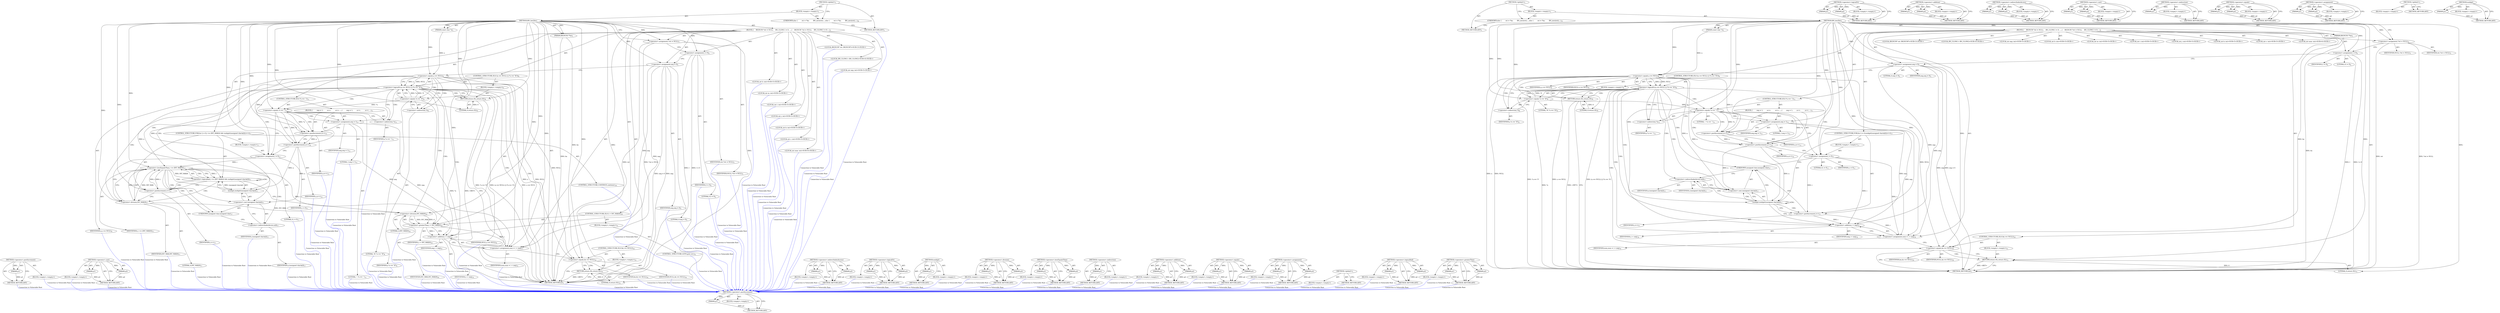 digraph "&lt;operator&gt;.greaterThan" {
vulnerable_128 [label=<(METHOD,&lt;operator&gt;.postIncrement)>];
vulnerable_129 [label=<(PARAM,p1)>];
vulnerable_130 [label=<(BLOCK,&lt;empty&gt;,&lt;empty&gt;)>];
vulnerable_131 [label=<(METHOD_RETURN,ANY)>];
vulnerable_6 [label=<(METHOD,&lt;global&gt;)<SUB>1</SUB>>];
vulnerable_7 [label=<(BLOCK,&lt;empty&gt;,&lt;empty&gt;)<SUB>1</SUB>>];
vulnerable_8 [label=<(METHOD,BN_hex2bn)<SUB>1</SUB>>];
vulnerable_9 [label=<(PARAM,BIGNUM **bn)<SUB>1</SUB>>];
vulnerable_10 [label=<(PARAM,const char *a)<SUB>1</SUB>>];
vulnerable_11 [label=<(BLOCK,{
    BIGNUM *ret = NULL;
    BN_ULONG l = 0;
 ...,{
    BIGNUM *ret = NULL;
    BN_ULONG l = 0;
 ...)<SUB>2</SUB>>];
vulnerable_12 [label="<(LOCAL,BIGNUM* ret: BIGNUM*)<SUB>3</SUB>>"];
vulnerable_13 [label=<(&lt;operator&gt;.assignment,*ret = NULL)<SUB>3</SUB>>];
vulnerable_14 [label=<(IDENTIFIER,ret,*ret = NULL)<SUB>3</SUB>>];
vulnerable_15 [label=<(IDENTIFIER,NULL,*ret = NULL)<SUB>3</SUB>>];
vulnerable_16 [label="<(LOCAL,BN_ULONG l: BN_ULONG)<SUB>4</SUB>>"];
vulnerable_17 [label=<(&lt;operator&gt;.assignment,l = 0)<SUB>4</SUB>>];
vulnerable_18 [label=<(IDENTIFIER,l,l = 0)<SUB>4</SUB>>];
vulnerable_19 [label=<(LITERAL,0,l = 0)<SUB>4</SUB>>];
vulnerable_20 [label="<(LOCAL,int neg: int)<SUB>5</SUB>>"];
vulnerable_21 [label="<(LOCAL,int h: int)<SUB>5</SUB>>"];
vulnerable_22 [label="<(LOCAL,int m: int)<SUB>5</SUB>>"];
vulnerable_23 [label="<(LOCAL,int i: int)<SUB>5</SUB>>"];
vulnerable_24 [label="<(LOCAL,int j: int)<SUB>5</SUB>>"];
vulnerable_25 [label="<(LOCAL,int k: int)<SUB>5</SUB>>"];
vulnerable_26 [label="<(LOCAL,int c: int)<SUB>5</SUB>>"];
vulnerable_27 [label=<(&lt;operator&gt;.assignment,neg = 0)<SUB>5</SUB>>];
vulnerable_28 [label=<(IDENTIFIER,neg,neg = 0)<SUB>5</SUB>>];
vulnerable_29 [label=<(LITERAL,0,neg = 0)<SUB>5</SUB>>];
vulnerable_30 [label="<(LOCAL,int num: int)<SUB>6</SUB>>"];
vulnerable_31 [label=<(CONTROL_STRUCTURE,IF,if ((a == NULL) || (*a == '\0')))<SUB>8</SUB>>];
vulnerable_32 [label=<(&lt;operator&gt;.logicalOr,(a == NULL) || (*a == '\0'))<SUB>8</SUB>>];
vulnerable_33 [label=<(&lt;operator&gt;.equals,a == NULL)<SUB>8</SUB>>];
vulnerable_34 [label=<(IDENTIFIER,a,a == NULL)<SUB>8</SUB>>];
vulnerable_35 [label=<(IDENTIFIER,NULL,a == NULL)<SUB>8</SUB>>];
vulnerable_36 [label=<(&lt;operator&gt;.equals,*a == '\0')<SUB>8</SUB>>];
vulnerable_37 [label=<(&lt;operator&gt;.indirection,*a)<SUB>8</SUB>>];
vulnerable_38 [label=<(IDENTIFIER,a,*a == '\0')<SUB>8</SUB>>];
vulnerable_39 [label=<(LITERAL,'\0',*a == '\0')<SUB>8</SUB>>];
vulnerable_40 [label=<(BLOCK,&lt;empty&gt;,&lt;empty&gt;)<SUB>9</SUB>>];
vulnerable_41 [label=<(RETURN,return (0);,return (0);)<SUB>9</SUB>>];
vulnerable_42 [label=<(LITERAL,0,return (0);)<SUB>9</SUB>>];
vulnerable_43 [label=<(CONTROL_STRUCTURE,IF,if (*a == '-'))<SUB>11</SUB>>];
vulnerable_44 [label=<(&lt;operator&gt;.equals,*a == '-')<SUB>11</SUB>>];
vulnerable_45 [label=<(&lt;operator&gt;.indirection,*a)<SUB>11</SUB>>];
vulnerable_46 [label=<(IDENTIFIER,a,*a == '-')<SUB>11</SUB>>];
vulnerable_47 [label=<(LITERAL,'-',*a == '-')<SUB>11</SUB>>];
vulnerable_48 [label=<(BLOCK,{
        neg = 1;
        a++;
         a++;
 ...,{
        neg = 1;
        a++;
         a++;
 ...)<SUB>11</SUB>>];
vulnerable_49 [label=<(&lt;operator&gt;.assignment,neg = 1)<SUB>12</SUB>>];
vulnerable_50 [label=<(IDENTIFIER,neg,neg = 1)<SUB>12</SUB>>];
vulnerable_51 [label=<(LITERAL,1,neg = 1)<SUB>12</SUB>>];
vulnerable_52 [label=<(&lt;operator&gt;.postIncrement,a++)<SUB>13</SUB>>];
vulnerable_53 [label=<(IDENTIFIER,a,a++)<SUB>13</SUB>>];
vulnerable_54 [label=<(&lt;operator&gt;.postIncrement,a++)<SUB>14</SUB>>];
vulnerable_55 [label=<(IDENTIFIER,a,a++)<SUB>14</SUB>>];
vulnerable_56 [label=<(CONTROL_STRUCTURE,FOR,for (i = 0;isxdigit((unsigned char)a[i]);i++))<SUB>17</SUB>>];
vulnerable_57 [label=<(BLOCK,&lt;empty&gt;,&lt;empty&gt;)<SUB>17</SUB>>];
vulnerable_58 [label=<(&lt;operator&gt;.assignment,i = 0)<SUB>17</SUB>>];
vulnerable_59 [label=<(IDENTIFIER,i,i = 0)<SUB>17</SUB>>];
vulnerable_60 [label=<(LITERAL,0,i = 0)<SUB>17</SUB>>];
vulnerable_61 [label=<(isxdigit,isxdigit((unsigned char)a[i]))<SUB>17</SUB>>];
vulnerable_62 [label=<(&lt;operator&gt;.cast,(unsigned char)a[i])<SUB>17</SUB>>];
vulnerable_63 [label=<(UNKNOWN,unsigned char,unsigned char)<SUB>17</SUB>>];
vulnerable_64 [label=<(&lt;operator&gt;.indirectIndexAccess,a[i])<SUB>17</SUB>>];
vulnerable_65 [label=<(IDENTIFIER,a,(unsigned char)a[i])<SUB>17</SUB>>];
vulnerable_66 [label=<(IDENTIFIER,i,(unsigned char)a[i])<SUB>17</SUB>>];
vulnerable_67 [label=<(&lt;operator&gt;.postIncrement,i++)<SUB>17</SUB>>];
vulnerable_68 [label=<(IDENTIFIER,i,i++)<SUB>17</SUB>>];
vulnerable_69 [label=<(&lt;operator&gt;.assignment,num = i + neg)<SUB>19</SUB>>];
vulnerable_70 [label=<(IDENTIFIER,num,num = i + neg)<SUB>19</SUB>>];
vulnerable_71 [label=<(&lt;operator&gt;.addition,i + neg)<SUB>19</SUB>>];
vulnerable_72 [label=<(IDENTIFIER,i,i + neg)<SUB>19</SUB>>];
vulnerable_73 [label=<(IDENTIFIER,neg,i + neg)<SUB>19</SUB>>];
vulnerable_74 [label=<(CONTROL_STRUCTURE,IF,if (bn == NULL))<SUB>20</SUB>>];
vulnerable_75 [label=<(&lt;operator&gt;.equals,bn == NULL)<SUB>20</SUB>>];
vulnerable_76 [label=<(IDENTIFIER,bn,bn == NULL)<SUB>20</SUB>>];
vulnerable_77 [label=<(IDENTIFIER,NULL,bn == NULL)<SUB>20</SUB>>];
vulnerable_78 [label=<(BLOCK,&lt;empty&gt;,&lt;empty&gt;)<SUB>21</SUB>>];
vulnerable_79 [label=<(RETURN,return (0);,return (0);)<SUB>21</SUB>>];
vulnerable_80 [label=<(LITERAL,0,return (0);)<SUB>21</SUB>>];
vulnerable_81 [label=<(METHOD_RETURN,int)<SUB>1</SUB>>];
vulnerable_83 [label=<(UNKNOWN,else {
        ret = *bn;
        BN_zero(ret);...,else {
        ret = *bn;
        BN_zero(ret);...)<SUB>22</SUB>>];
vulnerable_84 [label=<(METHOD_RETURN,ANY)<SUB>1</SUB>>];
vulnerable_114 [label=<(METHOD,&lt;operator&gt;.logicalOr)>];
vulnerable_115 [label=<(PARAM,p1)>];
vulnerable_116 [label=<(PARAM,p2)>];
vulnerable_117 [label=<(BLOCK,&lt;empty&gt;,&lt;empty&gt;)>];
vulnerable_118 [label=<(METHOD_RETURN,ANY)>];
vulnerable_146 [label=<(METHOD,&lt;operator&gt;.addition)>];
vulnerable_147 [label=<(PARAM,p1)>];
vulnerable_148 [label=<(PARAM,p2)>];
vulnerable_149 [label=<(BLOCK,&lt;empty&gt;,&lt;empty&gt;)>];
vulnerable_150 [label=<(METHOD_RETURN,ANY)>];
vulnerable_141 [label=<(METHOD,&lt;operator&gt;.indirectIndexAccess)>];
vulnerable_142 [label=<(PARAM,p1)>];
vulnerable_143 [label=<(PARAM,p2)>];
vulnerable_144 [label=<(BLOCK,&lt;empty&gt;,&lt;empty&gt;)>];
vulnerable_145 [label=<(METHOD_RETURN,ANY)>];
vulnerable_136 [label=<(METHOD,&lt;operator&gt;.cast)>];
vulnerable_137 [label=<(PARAM,p1)>];
vulnerable_138 [label=<(PARAM,p2)>];
vulnerable_139 [label=<(BLOCK,&lt;empty&gt;,&lt;empty&gt;)>];
vulnerable_140 [label=<(METHOD_RETURN,ANY)>];
vulnerable_124 [label=<(METHOD,&lt;operator&gt;.indirection)>];
vulnerable_125 [label=<(PARAM,p1)>];
vulnerable_126 [label=<(BLOCK,&lt;empty&gt;,&lt;empty&gt;)>];
vulnerable_127 [label=<(METHOD_RETURN,ANY)>];
vulnerable_119 [label=<(METHOD,&lt;operator&gt;.equals)>];
vulnerable_120 [label=<(PARAM,p1)>];
vulnerable_121 [label=<(PARAM,p2)>];
vulnerable_122 [label=<(BLOCK,&lt;empty&gt;,&lt;empty&gt;)>];
vulnerable_123 [label=<(METHOD_RETURN,ANY)>];
vulnerable_109 [label=<(METHOD,&lt;operator&gt;.assignment)>];
vulnerable_110 [label=<(PARAM,p1)>];
vulnerable_111 [label=<(PARAM,p2)>];
vulnerable_112 [label=<(BLOCK,&lt;empty&gt;,&lt;empty&gt;)>];
vulnerable_113 [label=<(METHOD_RETURN,ANY)>];
vulnerable_103 [label=<(METHOD,&lt;global&gt;)<SUB>1</SUB>>];
vulnerable_104 [label=<(BLOCK,&lt;empty&gt;,&lt;empty&gt;)>];
vulnerable_105 [label=<(METHOD_RETURN,ANY)>];
vulnerable_132 [label=<(METHOD,isxdigit)>];
vulnerable_133 [label=<(PARAM,p1)>];
vulnerable_134 [label=<(BLOCK,&lt;empty&gt;,&lt;empty&gt;)>];
vulnerable_135 [label=<(METHOD_RETURN,ANY)>];
fixed_143 [label=<(METHOD,&lt;operator&gt;.postIncrement)>];
fixed_144 [label=<(PARAM,p1)>];
fixed_145 [label=<(BLOCK,&lt;empty&gt;,&lt;empty&gt;)>];
fixed_146 [label=<(METHOD_RETURN,ANY)>];
fixed_166 [label=<(METHOD,&lt;operator&gt;.cast)>];
fixed_167 [label=<(PARAM,p1)>];
fixed_168 [label=<(PARAM,p2)>];
fixed_169 [label=<(BLOCK,&lt;empty&gt;,&lt;empty&gt;)>];
fixed_170 [label=<(METHOD_RETURN,ANY)>];
fixed_6 [label=<(METHOD,&lt;global&gt;)<SUB>1</SUB>>];
fixed_7 [label=<(BLOCK,&lt;empty&gt;,&lt;empty&gt;)<SUB>1</SUB>>];
fixed_8 [label=<(METHOD,BN_hex2bn)<SUB>1</SUB>>];
fixed_9 [label=<(PARAM,BIGNUM **bn)<SUB>1</SUB>>];
fixed_10 [label=<(PARAM,const char *a)<SUB>1</SUB>>];
fixed_11 [label=<(BLOCK,{
    BIGNUM *ret = NULL;
    BN_ULONG l = 0;
 ...,{
    BIGNUM *ret = NULL;
    BN_ULONG l = 0;
 ...)<SUB>2</SUB>>];
fixed_12 [label="<(LOCAL,BIGNUM* ret: BIGNUM*)<SUB>3</SUB>>"];
fixed_13 [label=<(&lt;operator&gt;.assignment,*ret = NULL)<SUB>3</SUB>>];
fixed_14 [label=<(IDENTIFIER,ret,*ret = NULL)<SUB>3</SUB>>];
fixed_15 [label=<(IDENTIFIER,NULL,*ret = NULL)<SUB>3</SUB>>];
fixed_16 [label="<(LOCAL,BN_ULONG l: BN_ULONG)<SUB>4</SUB>>"];
fixed_17 [label=<(&lt;operator&gt;.assignment,l = 0)<SUB>4</SUB>>];
fixed_18 [label=<(IDENTIFIER,l,l = 0)<SUB>4</SUB>>];
fixed_19 [label=<(LITERAL,0,l = 0)<SUB>4</SUB>>];
fixed_20 [label="<(LOCAL,int neg: int)<SUB>5</SUB>>"];
fixed_21 [label="<(LOCAL,int h: int)<SUB>5</SUB>>"];
fixed_22 [label="<(LOCAL,int m: int)<SUB>5</SUB>>"];
fixed_23 [label="<(LOCAL,int i: int)<SUB>5</SUB>>"];
fixed_24 [label="<(LOCAL,int j: int)<SUB>5</SUB>>"];
fixed_25 [label="<(LOCAL,int k: int)<SUB>5</SUB>>"];
fixed_26 [label="<(LOCAL,int c: int)<SUB>5</SUB>>"];
fixed_27 [label=<(&lt;operator&gt;.assignment,neg = 0)<SUB>5</SUB>>];
fixed_28 [label=<(IDENTIFIER,neg,neg = 0)<SUB>5</SUB>>];
fixed_29 [label=<(LITERAL,0,neg = 0)<SUB>5</SUB>>];
fixed_30 [label="<(LOCAL,int num: int)<SUB>6</SUB>>"];
fixed_31 [label=<(CONTROL_STRUCTURE,IF,if ((a == NULL) || (*a == '\0')))<SUB>8</SUB>>];
fixed_32 [label=<(&lt;operator&gt;.logicalOr,(a == NULL) || (*a == '\0'))<SUB>8</SUB>>];
fixed_33 [label=<(&lt;operator&gt;.equals,a == NULL)<SUB>8</SUB>>];
fixed_34 [label=<(IDENTIFIER,a,a == NULL)<SUB>8</SUB>>];
fixed_35 [label=<(IDENTIFIER,NULL,a == NULL)<SUB>8</SUB>>];
fixed_36 [label=<(&lt;operator&gt;.equals,*a == '\0')<SUB>8</SUB>>];
fixed_37 [label=<(&lt;operator&gt;.indirection,*a)<SUB>8</SUB>>];
fixed_38 [label=<(IDENTIFIER,a,*a == '\0')<SUB>8</SUB>>];
fixed_39 [label=<(LITERAL,'\0',*a == '\0')<SUB>8</SUB>>];
fixed_40 [label=<(BLOCK,&lt;empty&gt;,&lt;empty&gt;)<SUB>9</SUB>>];
fixed_41 [label=<(RETURN,return (0);,return (0);)<SUB>9</SUB>>];
fixed_42 [label=<(LITERAL,0,return (0);)<SUB>9</SUB>>];
fixed_43 [label=<(CONTROL_STRUCTURE,IF,if (*a == '-'))<SUB>11</SUB>>];
fixed_44 [label=<(&lt;operator&gt;.equals,*a == '-')<SUB>11</SUB>>];
fixed_45 [label=<(&lt;operator&gt;.indirection,*a)<SUB>11</SUB>>];
fixed_46 [label=<(IDENTIFIER,a,*a == '-')<SUB>11</SUB>>];
fixed_47 [label=<(LITERAL,'-',*a == '-')<SUB>11</SUB>>];
fixed_48 [label=<(BLOCK,{
        neg = 1;
        a++;
         a++;
 ...,{
        neg = 1;
        a++;
         a++;
 ...)<SUB>11</SUB>>];
fixed_49 [label=<(&lt;operator&gt;.assignment,neg = 1)<SUB>12</SUB>>];
fixed_50 [label=<(IDENTIFIER,neg,neg = 1)<SUB>12</SUB>>];
fixed_51 [label=<(LITERAL,1,neg = 1)<SUB>12</SUB>>];
fixed_52 [label=<(&lt;operator&gt;.postIncrement,a++)<SUB>13</SUB>>];
fixed_53 [label=<(IDENTIFIER,a,a++)<SUB>13</SUB>>];
fixed_54 [label=<(&lt;operator&gt;.postIncrement,a++)<SUB>14</SUB>>];
fixed_55 [label=<(IDENTIFIER,a,a++)<SUB>14</SUB>>];
fixed_56 [label=<(CONTROL_STRUCTURE,FOR,for (i = 0;i &lt;= (INT_MAX/4) &amp;&amp; isxdigit((unsigned char)a[i]);i++))<SUB>17</SUB>>];
fixed_57 [label=<(BLOCK,&lt;empty&gt;,&lt;empty&gt;)<SUB>17</SUB>>];
fixed_58 [label=<(&lt;operator&gt;.assignment,i = 0)<SUB>17</SUB>>];
fixed_59 [label=<(IDENTIFIER,i,i = 0)<SUB>17</SUB>>];
fixed_60 [label=<(LITERAL,0,i = 0)<SUB>17</SUB>>];
fixed_61 [label=<(&lt;operator&gt;.logicalAnd,i &lt;= (INT_MAX/4) &amp;&amp; isxdigit((unsigned char)a[i]))<SUB>17</SUB>>];
fixed_62 [label=<(&lt;operator&gt;.lessEqualsThan,i &lt;= (INT_MAX/4))<SUB>17</SUB>>];
fixed_63 [label=<(IDENTIFIER,i,i &lt;= (INT_MAX/4))<SUB>17</SUB>>];
fixed_64 [label=<(&lt;operator&gt;.division,INT_MAX/4)<SUB>17</SUB>>];
fixed_65 [label=<(IDENTIFIER,INT_MAX,INT_MAX/4)<SUB>17</SUB>>];
fixed_66 [label=<(LITERAL,4,INT_MAX/4)<SUB>17</SUB>>];
fixed_67 [label=<(isxdigit,isxdigit((unsigned char)a[i]))<SUB>17</SUB>>];
fixed_68 [label=<(&lt;operator&gt;.cast,(unsigned char)a[i])<SUB>17</SUB>>];
fixed_69 [label=<(UNKNOWN,unsigned char,unsigned char)<SUB>17</SUB>>];
fixed_70 [label=<(&lt;operator&gt;.indirectIndexAccess,a[i])<SUB>17</SUB>>];
fixed_71 [label=<(IDENTIFIER,a,(unsigned char)a[i])<SUB>17</SUB>>];
fixed_72 [label=<(IDENTIFIER,i,(unsigned char)a[i])<SUB>17</SUB>>];
fixed_73 [label=<(&lt;operator&gt;.postIncrement,i++)<SUB>17</SUB>>];
fixed_74 [label=<(IDENTIFIER,i,i++)<SUB>17</SUB>>];
fixed_75 [label=<(CONTROL_STRUCTURE,CONTINUE,continue;)<SUB>18</SUB>>];
fixed_76 [label=<(CONTROL_STRUCTURE,IF,if (i &gt; INT_MAX/4))<SUB>20</SUB>>];
fixed_77 [label=<(&lt;operator&gt;.greaterThan,i &gt; INT_MAX/4)<SUB>20</SUB>>];
fixed_78 [label=<(IDENTIFIER,i,i &gt; INT_MAX/4)<SUB>20</SUB>>];
fixed_79 [label=<(&lt;operator&gt;.division,INT_MAX/4)<SUB>20</SUB>>];
fixed_80 [label=<(IDENTIFIER,INT_MAX,INT_MAX/4)<SUB>20</SUB>>];
fixed_81 [label=<(LITERAL,4,INT_MAX/4)<SUB>20</SUB>>];
fixed_82 [label=<(BLOCK,&lt;empty&gt;,&lt;empty&gt;)<SUB>21</SUB>>];
fixed_83 [label=<(CONTROL_STRUCTURE,GOTO,goto err;)<SUB>21</SUB>>];
fixed_84 [label=<(&lt;operator&gt;.assignment,num = i + neg)<SUB>23</SUB>>];
fixed_85 [label=<(IDENTIFIER,num,num = i + neg)<SUB>23</SUB>>];
fixed_86 [label=<(&lt;operator&gt;.addition,i + neg)<SUB>23</SUB>>];
fixed_87 [label=<(IDENTIFIER,i,i + neg)<SUB>23</SUB>>];
fixed_88 [label=<(IDENTIFIER,neg,i + neg)<SUB>23</SUB>>];
fixed_89 [label=<(CONTROL_STRUCTURE,IF,if (bn == NULL))<SUB>24</SUB>>];
fixed_90 [label=<(&lt;operator&gt;.equals,bn == NULL)<SUB>24</SUB>>];
fixed_91 [label=<(IDENTIFIER,bn,bn == NULL)<SUB>24</SUB>>];
fixed_92 [label=<(IDENTIFIER,NULL,bn == NULL)<SUB>24</SUB>>];
fixed_93 [label=<(BLOCK,&lt;empty&gt;,&lt;empty&gt;)<SUB>25</SUB>>];
fixed_94 [label=<(RETURN,return (0);,return (0);)<SUB>25</SUB>>];
fixed_95 [label=<(LITERAL,0,return (0);)<SUB>25</SUB>>];
fixed_96 [label=<(METHOD_RETURN,int)<SUB>1</SUB>>];
fixed_98 [label=<(UNKNOWN,else {
        ret = *bn;
        BN_zero(ret);...,else {
        ret = *bn;
        BN_zero(ret);...)<SUB>26</SUB>>];
fixed_99 [label=<(METHOD_RETURN,ANY)<SUB>1</SUB>>];
fixed_171 [label=<(METHOD,&lt;operator&gt;.indirectIndexAccess)>];
fixed_172 [label=<(PARAM,p1)>];
fixed_173 [label=<(PARAM,p2)>];
fixed_174 [label=<(BLOCK,&lt;empty&gt;,&lt;empty&gt;)>];
fixed_175 [label=<(METHOD_RETURN,ANY)>];
fixed_129 [label=<(METHOD,&lt;operator&gt;.logicalOr)>];
fixed_130 [label=<(PARAM,p1)>];
fixed_131 [label=<(PARAM,p2)>];
fixed_132 [label=<(BLOCK,&lt;empty&gt;,&lt;empty&gt;)>];
fixed_133 [label=<(METHOD_RETURN,ANY)>];
fixed_162 [label=<(METHOD,isxdigit)>];
fixed_163 [label=<(PARAM,p1)>];
fixed_164 [label=<(BLOCK,&lt;empty&gt;,&lt;empty&gt;)>];
fixed_165 [label=<(METHOD_RETURN,ANY)>];
fixed_157 [label=<(METHOD,&lt;operator&gt;.division)>];
fixed_158 [label=<(PARAM,p1)>];
fixed_159 [label=<(PARAM,p2)>];
fixed_160 [label=<(BLOCK,&lt;empty&gt;,&lt;empty&gt;)>];
fixed_161 [label=<(METHOD_RETURN,ANY)>];
fixed_152 [label=<(METHOD,&lt;operator&gt;.lessEqualsThan)>];
fixed_153 [label=<(PARAM,p1)>];
fixed_154 [label=<(PARAM,p2)>];
fixed_155 [label=<(BLOCK,&lt;empty&gt;,&lt;empty&gt;)>];
fixed_156 [label=<(METHOD_RETURN,ANY)>];
fixed_139 [label=<(METHOD,&lt;operator&gt;.indirection)>];
fixed_140 [label=<(PARAM,p1)>];
fixed_141 [label=<(BLOCK,&lt;empty&gt;,&lt;empty&gt;)>];
fixed_142 [label=<(METHOD_RETURN,ANY)>];
fixed_181 [label=<(METHOD,&lt;operator&gt;.addition)>];
fixed_182 [label=<(PARAM,p1)>];
fixed_183 [label=<(PARAM,p2)>];
fixed_184 [label=<(BLOCK,&lt;empty&gt;,&lt;empty&gt;)>];
fixed_185 [label=<(METHOD_RETURN,ANY)>];
fixed_134 [label=<(METHOD,&lt;operator&gt;.equals)>];
fixed_135 [label=<(PARAM,p1)>];
fixed_136 [label=<(PARAM,p2)>];
fixed_137 [label=<(BLOCK,&lt;empty&gt;,&lt;empty&gt;)>];
fixed_138 [label=<(METHOD_RETURN,ANY)>];
fixed_124 [label=<(METHOD,&lt;operator&gt;.assignment)>];
fixed_125 [label=<(PARAM,p1)>];
fixed_126 [label=<(PARAM,p2)>];
fixed_127 [label=<(BLOCK,&lt;empty&gt;,&lt;empty&gt;)>];
fixed_128 [label=<(METHOD_RETURN,ANY)>];
fixed_118 [label=<(METHOD,&lt;global&gt;)<SUB>1</SUB>>];
fixed_119 [label=<(BLOCK,&lt;empty&gt;,&lt;empty&gt;)>];
fixed_120 [label=<(METHOD_RETURN,ANY)>];
fixed_147 [label=<(METHOD,&lt;operator&gt;.logicalAnd)>];
fixed_148 [label=<(PARAM,p1)>];
fixed_149 [label=<(PARAM,p2)>];
fixed_150 [label=<(BLOCK,&lt;empty&gt;,&lt;empty&gt;)>];
fixed_151 [label=<(METHOD_RETURN,ANY)>];
fixed_176 [label=<(METHOD,&lt;operator&gt;.greaterThan)>];
fixed_177 [label=<(PARAM,p1)>];
fixed_178 [label=<(PARAM,p2)>];
fixed_179 [label=<(BLOCK,&lt;empty&gt;,&lt;empty&gt;)>];
fixed_180 [label=<(METHOD_RETURN,ANY)>];
vulnerable_128 -> vulnerable_129  [key=0, label="AST: "];
vulnerable_128 -> vulnerable_129  [key=1, label="DDG: "];
vulnerable_128 -> vulnerable_130  [key=0, label="AST: "];
vulnerable_128 -> vulnerable_131  [key=0, label="AST: "];
vulnerable_128 -> vulnerable_131  [key=1, label="CFG: "];
vulnerable_129 -> vulnerable_131  [key=0, label="DDG: p1"];
vulnerable_6 -> vulnerable_7  [key=0, label="AST: "];
vulnerable_6 -> vulnerable_84  [key=0, label="AST: "];
vulnerable_6 -> vulnerable_83  [key=0, label="CFG: "];
vulnerable_7 -> vulnerable_8  [key=0, label="AST: "];
vulnerable_7 -> vulnerable_83  [key=0, label="AST: "];
vulnerable_8 -> vulnerable_9  [key=0, label="AST: "];
vulnerable_8 -> vulnerable_9  [key=1, label="DDG: "];
vulnerable_8 -> vulnerable_10  [key=0, label="AST: "];
vulnerable_8 -> vulnerable_10  [key=1, label="DDG: "];
vulnerable_8 -> vulnerable_11  [key=0, label="AST: "];
vulnerable_8 -> vulnerable_81  [key=0, label="AST: "];
vulnerable_8 -> vulnerable_13  [key=0, label="CFG: "];
vulnerable_8 -> vulnerable_13  [key=1, label="DDG: "];
vulnerable_8 -> vulnerable_17  [key=0, label="DDG: "];
vulnerable_8 -> vulnerable_27  [key=0, label="DDG: "];
vulnerable_8 -> vulnerable_69  [key=0, label="DDG: "];
vulnerable_8 -> vulnerable_41  [key=0, label="DDG: "];
vulnerable_8 -> vulnerable_44  [key=0, label="DDG: "];
vulnerable_8 -> vulnerable_49  [key=0, label="DDG: "];
vulnerable_8 -> vulnerable_58  [key=0, label="DDG: "];
vulnerable_8 -> vulnerable_67  [key=0, label="DDG: "];
vulnerable_8 -> vulnerable_71  [key=0, label="DDG: "];
vulnerable_8 -> vulnerable_75  [key=0, label="DDG: "];
vulnerable_8 -> vulnerable_79  [key=0, label="DDG: "];
vulnerable_8 -> vulnerable_33  [key=0, label="DDG: "];
vulnerable_8 -> vulnerable_36  [key=0, label="DDG: "];
vulnerable_8 -> vulnerable_42  [key=0, label="DDG: "];
vulnerable_8 -> vulnerable_52  [key=0, label="DDG: "];
vulnerable_8 -> vulnerable_54  [key=0, label="DDG: "];
vulnerable_8 -> vulnerable_80  [key=0, label="DDG: "];
vulnerable_9 -> vulnerable_81  [key=0, label="DDG: bn"];
vulnerable_9 -> vulnerable_75  [key=0, label="DDG: bn"];
vulnerable_10 -> vulnerable_33  [key=0, label="DDG: a"];
vulnerable_11 -> vulnerable_12  [key=0, label="AST: "];
vulnerable_11 -> vulnerable_13  [key=0, label="AST: "];
vulnerable_11 -> vulnerable_16  [key=0, label="AST: "];
vulnerable_11 -> vulnerable_17  [key=0, label="AST: "];
vulnerable_11 -> vulnerable_20  [key=0, label="AST: "];
vulnerable_11 -> vulnerable_21  [key=0, label="AST: "];
vulnerable_11 -> vulnerable_22  [key=0, label="AST: "];
vulnerable_11 -> vulnerable_23  [key=0, label="AST: "];
vulnerable_11 -> vulnerable_24  [key=0, label="AST: "];
vulnerable_11 -> vulnerable_25  [key=0, label="AST: "];
vulnerable_11 -> vulnerable_26  [key=0, label="AST: "];
vulnerable_11 -> vulnerable_27  [key=0, label="AST: "];
vulnerable_11 -> vulnerable_30  [key=0, label="AST: "];
vulnerable_11 -> vulnerable_31  [key=0, label="AST: "];
vulnerable_11 -> vulnerable_43  [key=0, label="AST: "];
vulnerable_11 -> vulnerable_56  [key=0, label="AST: "];
vulnerable_11 -> vulnerable_69  [key=0, label="AST: "];
vulnerable_11 -> vulnerable_74  [key=0, label="AST: "];
vulnerable_13 -> vulnerable_14  [key=0, label="AST: "];
vulnerable_13 -> vulnerable_15  [key=0, label="AST: "];
vulnerable_13 -> vulnerable_17  [key=0, label="CFG: "];
vulnerable_13 -> vulnerable_81  [key=0, label="DDG: ret"];
vulnerable_13 -> vulnerable_81  [key=1, label="DDG: *ret = NULL"];
vulnerable_17 -> vulnerable_18  [key=0, label="AST: "];
vulnerable_17 -> vulnerable_19  [key=0, label="AST: "];
vulnerable_17 -> vulnerable_27  [key=0, label="CFG: "];
vulnerable_17 -> vulnerable_81  [key=0, label="DDG: l"];
vulnerable_17 -> vulnerable_81  [key=1, label="DDG: l = 0"];
vulnerable_27 -> vulnerable_28  [key=0, label="AST: "];
vulnerable_27 -> vulnerable_29  [key=0, label="AST: "];
vulnerable_27 -> vulnerable_33  [key=0, label="CFG: "];
vulnerable_27 -> vulnerable_81  [key=0, label="DDG: neg"];
vulnerable_27 -> vulnerable_81  [key=1, label="DDG: neg = 0"];
vulnerable_27 -> vulnerable_69  [key=0, label="DDG: neg"];
vulnerable_27 -> vulnerable_71  [key=0, label="DDG: neg"];
vulnerable_31 -> vulnerable_32  [key=0, label="AST: "];
vulnerable_31 -> vulnerable_40  [key=0, label="AST: "];
vulnerable_32 -> vulnerable_33  [key=0, label="AST: "];
vulnerable_32 -> vulnerable_36  [key=0, label="AST: "];
vulnerable_32 -> vulnerable_41  [key=0, label="CFG: "];
vulnerable_32 -> vulnerable_41  [key=1, label="CDG: "];
vulnerable_32 -> vulnerable_45  [key=0, label="CFG: "];
vulnerable_32 -> vulnerable_45  [key=1, label="CDG: "];
vulnerable_32 -> vulnerable_81  [key=0, label="DDG: a == NULL"];
vulnerable_32 -> vulnerable_81  [key=1, label="DDG: *a == '\0'"];
vulnerable_32 -> vulnerable_81  [key=2, label="DDG: (a == NULL) || (*a == '\0')"];
vulnerable_32 -> vulnerable_58  [key=0, label="CDG: "];
vulnerable_32 -> vulnerable_61  [key=0, label="CDG: "];
vulnerable_32 -> vulnerable_64  [key=0, label="CDG: "];
vulnerable_32 -> vulnerable_71  [key=0, label="CDG: "];
vulnerable_32 -> vulnerable_75  [key=0, label="CDG: "];
vulnerable_32 -> vulnerable_69  [key=0, label="CDG: "];
vulnerable_32 -> vulnerable_63  [key=0, label="CDG: "];
vulnerable_32 -> vulnerable_44  [key=0, label="CDG: "];
vulnerable_32 -> vulnerable_62  [key=0, label="CDG: "];
vulnerable_33 -> vulnerable_34  [key=0, label="AST: "];
vulnerable_33 -> vulnerable_35  [key=0, label="AST: "];
vulnerable_33 -> vulnerable_32  [key=0, label="CFG: "];
vulnerable_33 -> vulnerable_32  [key=1, label="DDG: a"];
vulnerable_33 -> vulnerable_32  [key=2, label="DDG: NULL"];
vulnerable_33 -> vulnerable_37  [key=0, label="CFG: "];
vulnerable_33 -> vulnerable_37  [key=1, label="CDG: "];
vulnerable_33 -> vulnerable_81  [key=0, label="DDG: a"];
vulnerable_33 -> vulnerable_81  [key=1, label="DDG: NULL"];
vulnerable_33 -> vulnerable_61  [key=0, label="DDG: a"];
vulnerable_33 -> vulnerable_75  [key=0, label="DDG: NULL"];
vulnerable_33 -> vulnerable_52  [key=0, label="DDG: a"];
vulnerable_33 -> vulnerable_62  [key=0, label="DDG: a"];
vulnerable_33 -> vulnerable_36  [key=0, label="CDG: "];
vulnerable_36 -> vulnerable_37  [key=0, label="AST: "];
vulnerable_36 -> vulnerable_39  [key=0, label="AST: "];
vulnerable_36 -> vulnerable_32  [key=0, label="CFG: "];
vulnerable_36 -> vulnerable_32  [key=1, label="DDG: *a"];
vulnerable_36 -> vulnerable_32  [key=2, label="DDG: '\0'"];
vulnerable_36 -> vulnerable_81  [key=0, label="DDG: *a"];
vulnerable_36 -> vulnerable_44  [key=0, label="DDG: *a"];
vulnerable_37 -> vulnerable_38  [key=0, label="AST: "];
vulnerable_37 -> vulnerable_36  [key=0, label="CFG: "];
vulnerable_40 -> vulnerable_41  [key=0, label="AST: "];
vulnerable_41 -> vulnerable_42  [key=0, label="AST: "];
vulnerable_41 -> vulnerable_81  [key=0, label="CFG: "];
vulnerable_41 -> vulnerable_81  [key=1, label="DDG: &lt;RET&gt;"];
vulnerable_42 -> vulnerable_41  [key=0, label="DDG: 0"];
vulnerable_43 -> vulnerable_44  [key=0, label="AST: "];
vulnerable_43 -> vulnerable_48  [key=0, label="AST: "];
vulnerable_44 -> vulnerable_45  [key=0, label="AST: "];
vulnerable_44 -> vulnerable_47  [key=0, label="AST: "];
vulnerable_44 -> vulnerable_49  [key=0, label="CFG: "];
vulnerable_44 -> vulnerable_49  [key=1, label="CDG: "];
vulnerable_44 -> vulnerable_58  [key=0, label="CFG: "];
vulnerable_44 -> vulnerable_52  [key=0, label="DDG: *a"];
vulnerable_44 -> vulnerable_52  [key=1, label="CDG: "];
vulnerable_44 -> vulnerable_54  [key=0, label="DDG: *a"];
vulnerable_44 -> vulnerable_54  [key=1, label="CDG: "];
vulnerable_45 -> vulnerable_46  [key=0, label="AST: "];
vulnerable_45 -> vulnerable_44  [key=0, label="CFG: "];
vulnerable_48 -> vulnerable_49  [key=0, label="AST: "];
vulnerable_48 -> vulnerable_52  [key=0, label="AST: "];
vulnerable_48 -> vulnerable_54  [key=0, label="AST: "];
vulnerable_49 -> vulnerable_50  [key=0, label="AST: "];
vulnerable_49 -> vulnerable_51  [key=0, label="AST: "];
vulnerable_49 -> vulnerable_52  [key=0, label="CFG: "];
vulnerable_49 -> vulnerable_69  [key=0, label="DDG: neg"];
vulnerable_49 -> vulnerable_71  [key=0, label="DDG: neg"];
vulnerable_52 -> vulnerable_53  [key=0, label="AST: "];
vulnerable_52 -> vulnerable_54  [key=0, label="CFG: "];
vulnerable_52 -> vulnerable_54  [key=1, label="DDG: a"];
vulnerable_54 -> vulnerable_55  [key=0, label="AST: "];
vulnerable_54 -> vulnerable_58  [key=0, label="CFG: "];
vulnerable_54 -> vulnerable_61  [key=0, label="DDG: a"];
vulnerable_54 -> vulnerable_62  [key=0, label="DDG: a"];
vulnerable_56 -> vulnerable_57  [key=0, label="AST: "];
vulnerable_56 -> vulnerable_61  [key=0, label="AST: "];
vulnerable_56 -> vulnerable_67  [key=0, label="AST: "];
vulnerable_57 -> vulnerable_58  [key=0, label="AST: "];
vulnerable_58 -> vulnerable_59  [key=0, label="AST: "];
vulnerable_58 -> vulnerable_60  [key=0, label="AST: "];
vulnerable_58 -> vulnerable_63  [key=0, label="CFG: "];
vulnerable_58 -> vulnerable_69  [key=0, label="DDG: i"];
vulnerable_58 -> vulnerable_67  [key=0, label="DDG: i"];
vulnerable_58 -> vulnerable_71  [key=0, label="DDG: i"];
vulnerable_61 -> vulnerable_62  [key=0, label="AST: "];
vulnerable_61 -> vulnerable_62  [key=1, label="CDG: "];
vulnerable_61 -> vulnerable_67  [key=0, label="CFG: "];
vulnerable_61 -> vulnerable_67  [key=1, label="CDG: "];
vulnerable_61 -> vulnerable_71  [key=0, label="CFG: "];
vulnerable_61 -> vulnerable_61  [key=0, label="CDG: "];
vulnerable_61 -> vulnerable_64  [key=0, label="CDG: "];
vulnerable_61 -> vulnerable_63  [key=0, label="CDG: "];
vulnerable_62 -> vulnerable_63  [key=0, label="AST: "];
vulnerable_62 -> vulnerable_64  [key=0, label="AST: "];
vulnerable_62 -> vulnerable_61  [key=0, label="CFG: "];
vulnerable_63 -> vulnerable_64  [key=0, label="CFG: "];
vulnerable_64 -> vulnerable_65  [key=0, label="AST: "];
vulnerable_64 -> vulnerable_66  [key=0, label="AST: "];
vulnerable_64 -> vulnerable_62  [key=0, label="CFG: "];
vulnerable_67 -> vulnerable_68  [key=0, label="AST: "];
vulnerable_67 -> vulnerable_63  [key=0, label="CFG: "];
vulnerable_67 -> vulnerable_69  [key=0, label="DDG: i"];
vulnerable_67 -> vulnerable_71  [key=0, label="DDG: i"];
vulnerable_69 -> vulnerable_70  [key=0, label="AST: "];
vulnerable_69 -> vulnerable_71  [key=0, label="AST: "];
vulnerable_69 -> vulnerable_75  [key=0, label="CFG: "];
vulnerable_71 -> vulnerable_72  [key=0, label="AST: "];
vulnerable_71 -> vulnerable_73  [key=0, label="AST: "];
vulnerable_71 -> vulnerable_69  [key=0, label="CFG: "];
vulnerable_74 -> vulnerable_75  [key=0, label="AST: "];
vulnerable_74 -> vulnerable_78  [key=0, label="AST: "];
vulnerable_75 -> vulnerable_76  [key=0, label="AST: "];
vulnerable_75 -> vulnerable_77  [key=0, label="AST: "];
vulnerable_75 -> vulnerable_81  [key=0, label="CFG: "];
vulnerable_75 -> vulnerable_79  [key=0, label="CFG: "];
vulnerable_75 -> vulnerable_79  [key=1, label="CDG: "];
vulnerable_78 -> vulnerable_79  [key=0, label="AST: "];
vulnerable_79 -> vulnerable_80  [key=0, label="AST: "];
vulnerable_79 -> vulnerable_81  [key=0, label="CFG: "];
vulnerable_79 -> vulnerable_81  [key=1, label="DDG: &lt;RET&gt;"];
vulnerable_80 -> vulnerable_79  [key=0, label="DDG: 0"];
vulnerable_83 -> vulnerable_84  [key=0, label="CFG: "];
vulnerable_114 -> vulnerable_115  [key=0, label="AST: "];
vulnerable_114 -> vulnerable_115  [key=1, label="DDG: "];
vulnerable_114 -> vulnerable_117  [key=0, label="AST: "];
vulnerable_114 -> vulnerable_116  [key=0, label="AST: "];
vulnerable_114 -> vulnerable_116  [key=1, label="DDG: "];
vulnerable_114 -> vulnerable_118  [key=0, label="AST: "];
vulnerable_114 -> vulnerable_118  [key=1, label="CFG: "];
vulnerable_115 -> vulnerable_118  [key=0, label="DDG: p1"];
vulnerable_116 -> vulnerable_118  [key=0, label="DDG: p2"];
vulnerable_146 -> vulnerable_147  [key=0, label="AST: "];
vulnerable_146 -> vulnerable_147  [key=1, label="DDG: "];
vulnerable_146 -> vulnerable_149  [key=0, label="AST: "];
vulnerable_146 -> vulnerable_148  [key=0, label="AST: "];
vulnerable_146 -> vulnerable_148  [key=1, label="DDG: "];
vulnerable_146 -> vulnerable_150  [key=0, label="AST: "];
vulnerable_146 -> vulnerable_150  [key=1, label="CFG: "];
vulnerable_147 -> vulnerable_150  [key=0, label="DDG: p1"];
vulnerable_148 -> vulnerable_150  [key=0, label="DDG: p2"];
vulnerable_141 -> vulnerable_142  [key=0, label="AST: "];
vulnerable_141 -> vulnerable_142  [key=1, label="DDG: "];
vulnerable_141 -> vulnerable_144  [key=0, label="AST: "];
vulnerable_141 -> vulnerable_143  [key=0, label="AST: "];
vulnerable_141 -> vulnerable_143  [key=1, label="DDG: "];
vulnerable_141 -> vulnerable_145  [key=0, label="AST: "];
vulnerable_141 -> vulnerable_145  [key=1, label="CFG: "];
vulnerable_142 -> vulnerable_145  [key=0, label="DDG: p1"];
vulnerable_143 -> vulnerable_145  [key=0, label="DDG: p2"];
vulnerable_136 -> vulnerable_137  [key=0, label="AST: "];
vulnerable_136 -> vulnerable_137  [key=1, label="DDG: "];
vulnerable_136 -> vulnerable_139  [key=0, label="AST: "];
vulnerable_136 -> vulnerable_138  [key=0, label="AST: "];
vulnerable_136 -> vulnerable_138  [key=1, label="DDG: "];
vulnerable_136 -> vulnerable_140  [key=0, label="AST: "];
vulnerable_136 -> vulnerable_140  [key=1, label="CFG: "];
vulnerable_137 -> vulnerable_140  [key=0, label="DDG: p1"];
vulnerable_138 -> vulnerable_140  [key=0, label="DDG: p2"];
vulnerable_124 -> vulnerable_125  [key=0, label="AST: "];
vulnerable_124 -> vulnerable_125  [key=1, label="DDG: "];
vulnerable_124 -> vulnerable_126  [key=0, label="AST: "];
vulnerable_124 -> vulnerable_127  [key=0, label="AST: "];
vulnerable_124 -> vulnerable_127  [key=1, label="CFG: "];
vulnerable_125 -> vulnerable_127  [key=0, label="DDG: p1"];
vulnerable_119 -> vulnerable_120  [key=0, label="AST: "];
vulnerable_119 -> vulnerable_120  [key=1, label="DDG: "];
vulnerable_119 -> vulnerable_122  [key=0, label="AST: "];
vulnerable_119 -> vulnerable_121  [key=0, label="AST: "];
vulnerable_119 -> vulnerable_121  [key=1, label="DDG: "];
vulnerable_119 -> vulnerable_123  [key=0, label="AST: "];
vulnerable_119 -> vulnerable_123  [key=1, label="CFG: "];
vulnerable_120 -> vulnerable_123  [key=0, label="DDG: p1"];
vulnerable_121 -> vulnerable_123  [key=0, label="DDG: p2"];
vulnerable_109 -> vulnerable_110  [key=0, label="AST: "];
vulnerable_109 -> vulnerable_110  [key=1, label="DDG: "];
vulnerable_109 -> vulnerable_112  [key=0, label="AST: "];
vulnerable_109 -> vulnerable_111  [key=0, label="AST: "];
vulnerable_109 -> vulnerable_111  [key=1, label="DDG: "];
vulnerable_109 -> vulnerable_113  [key=0, label="AST: "];
vulnerable_109 -> vulnerable_113  [key=1, label="CFG: "];
vulnerable_110 -> vulnerable_113  [key=0, label="DDG: p1"];
vulnerable_111 -> vulnerable_113  [key=0, label="DDG: p2"];
vulnerable_103 -> vulnerable_104  [key=0, label="AST: "];
vulnerable_103 -> vulnerable_105  [key=0, label="AST: "];
vulnerable_103 -> vulnerable_105  [key=1, label="CFG: "];
vulnerable_132 -> vulnerable_133  [key=0, label="AST: "];
vulnerable_132 -> vulnerable_133  [key=1, label="DDG: "];
vulnerable_132 -> vulnerable_134  [key=0, label="AST: "];
vulnerable_132 -> vulnerable_135  [key=0, label="AST: "];
vulnerable_132 -> vulnerable_135  [key=1, label="CFG: "];
vulnerable_133 -> vulnerable_135  [key=0, label="DDG: p1"];
fixed_143 -> fixed_144  [key=0, label="AST: "];
fixed_143 -> fixed_144  [key=1, label="DDG: "];
fixed_143 -> fixed_145  [key=0, label="AST: "];
fixed_143 -> fixed_146  [key=0, label="AST: "];
fixed_143 -> fixed_146  [key=1, label="CFG: "];
fixed_144 -> fixed_146  [key=0, label="DDG: p1"];
fixed_145 -> vulnerable_128  [color=blue, key=0, label="Connection to Vulnerable Root", penwidth="2.0", style=dashed];
fixed_146 -> vulnerable_128  [color=blue, key=0, label="Connection to Vulnerable Root", penwidth="2.0", style=dashed];
fixed_166 -> fixed_167  [key=0, label="AST: "];
fixed_166 -> fixed_167  [key=1, label="DDG: "];
fixed_166 -> fixed_169  [key=0, label="AST: "];
fixed_166 -> fixed_168  [key=0, label="AST: "];
fixed_166 -> fixed_168  [key=1, label="DDG: "];
fixed_166 -> fixed_170  [key=0, label="AST: "];
fixed_166 -> fixed_170  [key=1, label="CFG: "];
fixed_167 -> fixed_170  [key=0, label="DDG: p1"];
fixed_168 -> fixed_170  [key=0, label="DDG: p2"];
fixed_169 -> vulnerable_128  [color=blue, key=0, label="Connection to Vulnerable Root", penwidth="2.0", style=dashed];
fixed_170 -> vulnerable_128  [color=blue, key=0, label="Connection to Vulnerable Root", penwidth="2.0", style=dashed];
fixed_6 -> fixed_7  [key=0, label="AST: "];
fixed_6 -> fixed_99  [key=0, label="AST: "];
fixed_6 -> fixed_98  [key=0, label="CFG: "];
fixed_7 -> fixed_8  [key=0, label="AST: "];
fixed_7 -> fixed_98  [key=0, label="AST: "];
fixed_8 -> fixed_9  [key=0, label="AST: "];
fixed_8 -> fixed_9  [key=1, label="DDG: "];
fixed_8 -> fixed_10  [key=0, label="AST: "];
fixed_8 -> fixed_10  [key=1, label="DDG: "];
fixed_8 -> fixed_11  [key=0, label="AST: "];
fixed_8 -> fixed_96  [key=0, label="AST: "];
fixed_8 -> fixed_13  [key=0, label="CFG: "];
fixed_8 -> fixed_13  [key=1, label="DDG: "];
fixed_8 -> fixed_17  [key=0, label="DDG: "];
fixed_8 -> fixed_27  [key=0, label="DDG: "];
fixed_8 -> fixed_84  [key=0, label="DDG: "];
fixed_8 -> fixed_41  [key=0, label="DDG: "];
fixed_8 -> fixed_44  [key=0, label="DDG: "];
fixed_8 -> fixed_49  [key=0, label="DDG: "];
fixed_8 -> fixed_58  [key=0, label="DDG: "];
fixed_8 -> fixed_73  [key=0, label="DDG: "];
fixed_8 -> fixed_77  [key=0, label="DDG: "];
fixed_8 -> fixed_86  [key=0, label="DDG: "];
fixed_8 -> fixed_90  [key=0, label="DDG: "];
fixed_8 -> fixed_94  [key=0, label="DDG: "];
fixed_8 -> fixed_33  [key=0, label="DDG: "];
fixed_8 -> fixed_36  [key=0, label="DDG: "];
fixed_8 -> fixed_42  [key=0, label="DDG: "];
fixed_8 -> fixed_52  [key=0, label="DDG: "];
fixed_8 -> fixed_54  [key=0, label="DDG: "];
fixed_8 -> fixed_62  [key=0, label="DDG: "];
fixed_8 -> fixed_79  [key=0, label="DDG: "];
fixed_8 -> fixed_95  [key=0, label="DDG: "];
fixed_8 -> fixed_64  [key=0, label="DDG: "];
fixed_9 -> fixed_96  [key=0, label="DDG: bn"];
fixed_9 -> fixed_90  [key=0, label="DDG: bn"];
fixed_10 -> fixed_33  [key=0, label="DDG: a"];
fixed_11 -> fixed_12  [key=0, label="AST: "];
fixed_11 -> fixed_13  [key=0, label="AST: "];
fixed_11 -> fixed_16  [key=0, label="AST: "];
fixed_11 -> fixed_17  [key=0, label="AST: "];
fixed_11 -> fixed_20  [key=0, label="AST: "];
fixed_11 -> fixed_21  [key=0, label="AST: "];
fixed_11 -> fixed_22  [key=0, label="AST: "];
fixed_11 -> fixed_23  [key=0, label="AST: "];
fixed_11 -> fixed_24  [key=0, label="AST: "];
fixed_11 -> fixed_25  [key=0, label="AST: "];
fixed_11 -> fixed_26  [key=0, label="AST: "];
fixed_11 -> fixed_27  [key=0, label="AST: "];
fixed_11 -> fixed_30  [key=0, label="AST: "];
fixed_11 -> fixed_31  [key=0, label="AST: "];
fixed_11 -> fixed_43  [key=0, label="AST: "];
fixed_11 -> fixed_56  [key=0, label="AST: "];
fixed_11 -> fixed_76  [key=0, label="AST: "];
fixed_11 -> fixed_84  [key=0, label="AST: "];
fixed_11 -> fixed_89  [key=0, label="AST: "];
fixed_12 -> vulnerable_128  [color=blue, key=0, label="Connection to Vulnerable Root", penwidth="2.0", style=dashed];
fixed_13 -> fixed_14  [key=0, label="AST: "];
fixed_13 -> fixed_15  [key=0, label="AST: "];
fixed_13 -> fixed_17  [key=0, label="CFG: "];
fixed_13 -> fixed_96  [key=0, label="DDG: ret"];
fixed_13 -> fixed_96  [key=1, label="DDG: *ret = NULL"];
fixed_14 -> vulnerable_128  [color=blue, key=0, label="Connection to Vulnerable Root", penwidth="2.0", style=dashed];
fixed_15 -> vulnerable_128  [color=blue, key=0, label="Connection to Vulnerable Root", penwidth="2.0", style=dashed];
fixed_16 -> vulnerable_128  [color=blue, key=0, label="Connection to Vulnerable Root", penwidth="2.0", style=dashed];
fixed_17 -> fixed_18  [key=0, label="AST: "];
fixed_17 -> fixed_19  [key=0, label="AST: "];
fixed_17 -> fixed_27  [key=0, label="CFG: "];
fixed_17 -> fixed_96  [key=0, label="DDG: l"];
fixed_17 -> fixed_96  [key=1, label="DDG: l = 0"];
fixed_18 -> vulnerable_128  [color=blue, key=0, label="Connection to Vulnerable Root", penwidth="2.0", style=dashed];
fixed_19 -> vulnerable_128  [color=blue, key=0, label="Connection to Vulnerable Root", penwidth="2.0", style=dashed];
fixed_20 -> vulnerable_128  [color=blue, key=0, label="Connection to Vulnerable Root", penwidth="2.0", style=dashed];
fixed_21 -> vulnerable_128  [color=blue, key=0, label="Connection to Vulnerable Root", penwidth="2.0", style=dashed];
fixed_22 -> vulnerable_128  [color=blue, key=0, label="Connection to Vulnerable Root", penwidth="2.0", style=dashed];
fixed_23 -> vulnerable_128  [color=blue, key=0, label="Connection to Vulnerable Root", penwidth="2.0", style=dashed];
fixed_24 -> vulnerable_128  [color=blue, key=0, label="Connection to Vulnerable Root", penwidth="2.0", style=dashed];
fixed_25 -> vulnerable_128  [color=blue, key=0, label="Connection to Vulnerable Root", penwidth="2.0", style=dashed];
fixed_26 -> vulnerable_128  [color=blue, key=0, label="Connection to Vulnerable Root", penwidth="2.0", style=dashed];
fixed_27 -> fixed_28  [key=0, label="AST: "];
fixed_27 -> fixed_29  [key=0, label="AST: "];
fixed_27 -> fixed_33  [key=0, label="CFG: "];
fixed_27 -> fixed_96  [key=0, label="DDG: neg"];
fixed_27 -> fixed_96  [key=1, label="DDG: neg = 0"];
fixed_27 -> fixed_84  [key=0, label="DDG: neg"];
fixed_27 -> fixed_86  [key=0, label="DDG: neg"];
fixed_28 -> vulnerable_128  [color=blue, key=0, label="Connection to Vulnerable Root", penwidth="2.0", style=dashed];
fixed_29 -> vulnerable_128  [color=blue, key=0, label="Connection to Vulnerable Root", penwidth="2.0", style=dashed];
fixed_30 -> vulnerable_128  [color=blue, key=0, label="Connection to Vulnerable Root", penwidth="2.0", style=dashed];
fixed_31 -> fixed_32  [key=0, label="AST: "];
fixed_31 -> fixed_40  [key=0, label="AST: "];
fixed_32 -> fixed_33  [key=0, label="AST: "];
fixed_32 -> fixed_36  [key=0, label="AST: "];
fixed_32 -> fixed_41  [key=0, label="CFG: "];
fixed_32 -> fixed_41  [key=1, label="CDG: "];
fixed_32 -> fixed_45  [key=0, label="CFG: "];
fixed_32 -> fixed_45  [key=1, label="CDG: "];
fixed_32 -> fixed_96  [key=0, label="DDG: a == NULL"];
fixed_32 -> fixed_96  [key=1, label="DDG: *a == '\0'"];
fixed_32 -> fixed_96  [key=2, label="DDG: (a == NULL) || (*a == '\0')"];
fixed_32 -> fixed_77  [key=0, label="CDG: "];
fixed_32 -> fixed_64  [key=0, label="CDG: "];
fixed_32 -> fixed_84  [key=0, label="CDG: "];
fixed_32 -> fixed_44  [key=0, label="CDG: "];
fixed_32 -> fixed_90  [key=0, label="CDG: "];
fixed_32 -> fixed_79  [key=0, label="CDG: "];
fixed_32 -> fixed_58  [key=0, label="CDG: "];
fixed_32 -> fixed_61  [key=0, label="CDG: "];
fixed_32 -> fixed_62  [key=0, label="CDG: "];
fixed_32 -> fixed_86  [key=0, label="CDG: "];
fixed_33 -> fixed_34  [key=0, label="AST: "];
fixed_33 -> fixed_35  [key=0, label="AST: "];
fixed_33 -> fixed_32  [key=0, label="CFG: "];
fixed_33 -> fixed_32  [key=1, label="DDG: a"];
fixed_33 -> fixed_32  [key=2, label="DDG: NULL"];
fixed_33 -> fixed_37  [key=0, label="CFG: "];
fixed_33 -> fixed_37  [key=1, label="CDG: "];
fixed_33 -> fixed_96  [key=0, label="DDG: a"];
fixed_33 -> fixed_96  [key=1, label="DDG: NULL"];
fixed_33 -> fixed_90  [key=0, label="DDG: NULL"];
fixed_33 -> fixed_52  [key=0, label="DDG: a"];
fixed_33 -> fixed_67  [key=0, label="DDG: a"];
fixed_33 -> fixed_68  [key=0, label="DDG: a"];
fixed_33 -> fixed_36  [key=0, label="CDG: "];
fixed_34 -> vulnerable_128  [color=blue, key=0, label="Connection to Vulnerable Root", penwidth="2.0", style=dashed];
fixed_35 -> vulnerable_128  [color=blue, key=0, label="Connection to Vulnerable Root", penwidth="2.0", style=dashed];
fixed_36 -> fixed_37  [key=0, label="AST: "];
fixed_36 -> fixed_39  [key=0, label="AST: "];
fixed_36 -> fixed_32  [key=0, label="CFG: "];
fixed_36 -> fixed_32  [key=1, label="DDG: *a"];
fixed_36 -> fixed_32  [key=2, label="DDG: '\0'"];
fixed_36 -> fixed_96  [key=0, label="DDG: *a"];
fixed_36 -> fixed_44  [key=0, label="DDG: *a"];
fixed_37 -> fixed_38  [key=0, label="AST: "];
fixed_37 -> fixed_36  [key=0, label="CFG: "];
fixed_38 -> vulnerable_128  [color=blue, key=0, label="Connection to Vulnerable Root", penwidth="2.0", style=dashed];
fixed_39 -> vulnerable_128  [color=blue, key=0, label="Connection to Vulnerable Root", penwidth="2.0", style=dashed];
fixed_40 -> fixed_41  [key=0, label="AST: "];
fixed_41 -> fixed_42  [key=0, label="AST: "];
fixed_41 -> fixed_96  [key=0, label="CFG: "];
fixed_41 -> fixed_96  [key=1, label="DDG: &lt;RET&gt;"];
fixed_42 -> fixed_41  [key=0, label="DDG: 0"];
fixed_43 -> fixed_44  [key=0, label="AST: "];
fixed_43 -> fixed_48  [key=0, label="AST: "];
fixed_44 -> fixed_45  [key=0, label="AST: "];
fixed_44 -> fixed_47  [key=0, label="AST: "];
fixed_44 -> fixed_49  [key=0, label="CFG: "];
fixed_44 -> fixed_49  [key=1, label="CDG: "];
fixed_44 -> fixed_58  [key=0, label="CFG: "];
fixed_44 -> fixed_52  [key=0, label="DDG: *a"];
fixed_44 -> fixed_52  [key=1, label="CDG: "];
fixed_44 -> fixed_54  [key=0, label="DDG: *a"];
fixed_44 -> fixed_54  [key=1, label="CDG: "];
fixed_45 -> fixed_46  [key=0, label="AST: "];
fixed_45 -> fixed_44  [key=0, label="CFG: "];
fixed_46 -> vulnerable_128  [color=blue, key=0, label="Connection to Vulnerable Root", penwidth="2.0", style=dashed];
fixed_47 -> vulnerable_128  [color=blue, key=0, label="Connection to Vulnerable Root", penwidth="2.0", style=dashed];
fixed_48 -> fixed_49  [key=0, label="AST: "];
fixed_48 -> fixed_52  [key=0, label="AST: "];
fixed_48 -> fixed_54  [key=0, label="AST: "];
fixed_49 -> fixed_50  [key=0, label="AST: "];
fixed_49 -> fixed_51  [key=0, label="AST: "];
fixed_49 -> fixed_52  [key=0, label="CFG: "];
fixed_49 -> fixed_84  [key=0, label="DDG: neg"];
fixed_49 -> fixed_86  [key=0, label="DDG: neg"];
fixed_50 -> vulnerable_128  [color=blue, key=0, label="Connection to Vulnerable Root", penwidth="2.0", style=dashed];
fixed_51 -> vulnerable_128  [color=blue, key=0, label="Connection to Vulnerable Root", penwidth="2.0", style=dashed];
fixed_52 -> fixed_53  [key=0, label="AST: "];
fixed_52 -> fixed_54  [key=0, label="CFG: "];
fixed_52 -> fixed_54  [key=1, label="DDG: a"];
fixed_53 -> vulnerable_128  [color=blue, key=0, label="Connection to Vulnerable Root", penwidth="2.0", style=dashed];
fixed_54 -> fixed_55  [key=0, label="AST: "];
fixed_54 -> fixed_58  [key=0, label="CFG: "];
fixed_54 -> fixed_67  [key=0, label="DDG: a"];
fixed_54 -> fixed_68  [key=0, label="DDG: a"];
fixed_55 -> vulnerable_128  [color=blue, key=0, label="Connection to Vulnerable Root", penwidth="2.0", style=dashed];
fixed_56 -> fixed_57  [key=0, label="AST: "];
fixed_56 -> fixed_61  [key=0, label="AST: "];
fixed_56 -> fixed_73  [key=0, label="AST: "];
fixed_56 -> fixed_75  [key=0, label="AST: "];
fixed_57 -> fixed_58  [key=0, label="AST: "];
fixed_58 -> fixed_59  [key=0, label="AST: "];
fixed_58 -> fixed_60  [key=0, label="AST: "];
fixed_58 -> fixed_64  [key=0, label="CFG: "];
fixed_58 -> fixed_62  [key=0, label="DDG: i"];
fixed_59 -> vulnerable_128  [color=blue, key=0, label="Connection to Vulnerable Root", penwidth="2.0", style=dashed];
fixed_60 -> vulnerable_128  [color=blue, key=0, label="Connection to Vulnerable Root", penwidth="2.0", style=dashed];
fixed_61 -> fixed_62  [key=0, label="AST: "];
fixed_61 -> fixed_62  [key=1, label="CDG: "];
fixed_61 -> fixed_67  [key=0, label="AST: "];
fixed_61 -> fixed_73  [key=0, label="CFG: "];
fixed_61 -> fixed_73  [key=1, label="CDG: "];
fixed_61 -> fixed_79  [key=0, label="CFG: "];
fixed_61 -> fixed_64  [key=0, label="CDG: "];
fixed_61 -> fixed_61  [key=0, label="CDG: "];
fixed_62 -> fixed_63  [key=0, label="AST: "];
fixed_62 -> fixed_64  [key=0, label="AST: "];
fixed_62 -> fixed_69  [key=0, label="CFG: "];
fixed_62 -> fixed_69  [key=1, label="CDG: "];
fixed_62 -> fixed_61  [key=0, label="CFG: "];
fixed_62 -> fixed_61  [key=1, label="DDG: i"];
fixed_62 -> fixed_61  [key=2, label="DDG: INT_MAX/4"];
fixed_62 -> fixed_73  [key=0, label="DDG: i"];
fixed_62 -> fixed_77  [key=0, label="DDG: i"];
fixed_62 -> fixed_68  [key=0, label="CDG: "];
fixed_62 -> fixed_67  [key=0, label="CDG: "];
fixed_62 -> fixed_70  [key=0, label="CDG: "];
fixed_63 -> vulnerable_128  [color=blue, key=0, label="Connection to Vulnerable Root", penwidth="2.0", style=dashed];
fixed_64 -> fixed_65  [key=0, label="AST: "];
fixed_64 -> fixed_66  [key=0, label="AST: "];
fixed_64 -> fixed_62  [key=0, label="CFG: "];
fixed_64 -> fixed_62  [key=1, label="DDG: INT_MAX"];
fixed_64 -> fixed_62  [key=2, label="DDG: 4"];
fixed_64 -> fixed_79  [key=0, label="DDG: INT_MAX"];
fixed_65 -> vulnerable_128  [color=blue, key=0, label="Connection to Vulnerable Root", penwidth="2.0", style=dashed];
fixed_66 -> vulnerable_128  [color=blue, key=0, label="Connection to Vulnerable Root", penwidth="2.0", style=dashed];
fixed_67 -> fixed_68  [key=0, label="AST: "];
fixed_67 -> fixed_61  [key=0, label="CFG: "];
fixed_67 -> fixed_61  [key=1, label="DDG: (unsigned char)a[i]"];
fixed_68 -> fixed_69  [key=0, label="AST: "];
fixed_68 -> fixed_70  [key=0, label="AST: "];
fixed_68 -> fixed_67  [key=0, label="CFG: "];
fixed_69 -> fixed_70  [key=0, label="CFG: "];
fixed_70 -> fixed_71  [key=0, label="AST: "];
fixed_70 -> fixed_72  [key=0, label="AST: "];
fixed_70 -> fixed_68  [key=0, label="CFG: "];
fixed_71 -> vulnerable_128  [color=blue, key=0, label="Connection to Vulnerable Root", penwidth="2.0", style=dashed];
fixed_72 -> vulnerable_128  [color=blue, key=0, label="Connection to Vulnerable Root", penwidth="2.0", style=dashed];
fixed_73 -> fixed_74  [key=0, label="AST: "];
fixed_73 -> fixed_64  [key=0, label="CFG: "];
fixed_73 -> fixed_62  [key=0, label="DDG: i"];
fixed_74 -> vulnerable_128  [color=blue, key=0, label="Connection to Vulnerable Root", penwidth="2.0", style=dashed];
fixed_75 -> vulnerable_128  [color=blue, key=0, label="Connection to Vulnerable Root", penwidth="2.0", style=dashed];
fixed_76 -> fixed_77  [key=0, label="AST: "];
fixed_76 -> fixed_82  [key=0, label="AST: "];
fixed_77 -> fixed_78  [key=0, label="AST: "];
fixed_77 -> fixed_79  [key=0, label="AST: "];
fixed_77 -> fixed_86  [key=0, label="CFG: "];
fixed_77 -> fixed_86  [key=1, label="DDG: i"];
fixed_77 -> fixed_84  [key=0, label="DDG: i"];
fixed_78 -> vulnerable_128  [color=blue, key=0, label="Connection to Vulnerable Root", penwidth="2.0", style=dashed];
fixed_79 -> fixed_80  [key=0, label="AST: "];
fixed_79 -> fixed_81  [key=0, label="AST: "];
fixed_79 -> fixed_77  [key=0, label="CFG: "];
fixed_79 -> fixed_77  [key=1, label="DDG: INT_MAX"];
fixed_79 -> fixed_77  [key=2, label="DDG: 4"];
fixed_80 -> vulnerable_128  [color=blue, key=0, label="Connection to Vulnerable Root", penwidth="2.0", style=dashed];
fixed_81 -> vulnerable_128  [color=blue, key=0, label="Connection to Vulnerable Root", penwidth="2.0", style=dashed];
fixed_82 -> fixed_83  [key=0, label="AST: "];
fixed_83 -> vulnerable_128  [color=blue, key=0, label="Connection to Vulnerable Root", penwidth="2.0", style=dashed];
fixed_84 -> fixed_85  [key=0, label="AST: "];
fixed_84 -> fixed_86  [key=0, label="AST: "];
fixed_84 -> fixed_90  [key=0, label="CFG: "];
fixed_85 -> vulnerable_128  [color=blue, key=0, label="Connection to Vulnerable Root", penwidth="2.0", style=dashed];
fixed_86 -> fixed_87  [key=0, label="AST: "];
fixed_86 -> fixed_88  [key=0, label="AST: "];
fixed_86 -> fixed_84  [key=0, label="CFG: "];
fixed_87 -> vulnerable_128  [color=blue, key=0, label="Connection to Vulnerable Root", penwidth="2.0", style=dashed];
fixed_88 -> vulnerable_128  [color=blue, key=0, label="Connection to Vulnerable Root", penwidth="2.0", style=dashed];
fixed_89 -> fixed_90  [key=0, label="AST: "];
fixed_89 -> fixed_93  [key=0, label="AST: "];
fixed_90 -> fixed_91  [key=0, label="AST: "];
fixed_90 -> fixed_92  [key=0, label="AST: "];
fixed_90 -> fixed_96  [key=0, label="CFG: "];
fixed_90 -> fixed_94  [key=0, label="CFG: "];
fixed_90 -> fixed_94  [key=1, label="CDG: "];
fixed_91 -> vulnerable_128  [color=blue, key=0, label="Connection to Vulnerable Root", penwidth="2.0", style=dashed];
fixed_92 -> vulnerable_128  [color=blue, key=0, label="Connection to Vulnerable Root", penwidth="2.0", style=dashed];
fixed_93 -> fixed_94  [key=0, label="AST: "];
fixed_94 -> fixed_95  [key=0, label="AST: "];
fixed_94 -> fixed_96  [key=0, label="CFG: "];
fixed_94 -> fixed_96  [key=1, label="DDG: &lt;RET&gt;"];
fixed_95 -> fixed_94  [key=0, label="DDG: 0"];
fixed_96 -> vulnerable_128  [color=blue, key=0, label="Connection to Vulnerable Root", penwidth="2.0", style=dashed];
fixed_98 -> fixed_99  [key=0, label="CFG: "];
fixed_99 -> vulnerable_128  [color=blue, key=0, label="Connection to Vulnerable Root", penwidth="2.0", style=dashed];
fixed_171 -> fixed_172  [key=0, label="AST: "];
fixed_171 -> fixed_172  [key=1, label="DDG: "];
fixed_171 -> fixed_174  [key=0, label="AST: "];
fixed_171 -> fixed_173  [key=0, label="AST: "];
fixed_171 -> fixed_173  [key=1, label="DDG: "];
fixed_171 -> fixed_175  [key=0, label="AST: "];
fixed_171 -> fixed_175  [key=1, label="CFG: "];
fixed_172 -> fixed_175  [key=0, label="DDG: p1"];
fixed_173 -> fixed_175  [key=0, label="DDG: p2"];
fixed_174 -> vulnerable_128  [color=blue, key=0, label="Connection to Vulnerable Root", penwidth="2.0", style=dashed];
fixed_175 -> vulnerable_128  [color=blue, key=0, label="Connection to Vulnerable Root", penwidth="2.0", style=dashed];
fixed_129 -> fixed_130  [key=0, label="AST: "];
fixed_129 -> fixed_130  [key=1, label="DDG: "];
fixed_129 -> fixed_132  [key=0, label="AST: "];
fixed_129 -> fixed_131  [key=0, label="AST: "];
fixed_129 -> fixed_131  [key=1, label="DDG: "];
fixed_129 -> fixed_133  [key=0, label="AST: "];
fixed_129 -> fixed_133  [key=1, label="CFG: "];
fixed_130 -> fixed_133  [key=0, label="DDG: p1"];
fixed_131 -> fixed_133  [key=0, label="DDG: p2"];
fixed_132 -> vulnerable_128  [color=blue, key=0, label="Connection to Vulnerable Root", penwidth="2.0", style=dashed];
fixed_133 -> vulnerable_128  [color=blue, key=0, label="Connection to Vulnerable Root", penwidth="2.0", style=dashed];
fixed_162 -> fixed_163  [key=0, label="AST: "];
fixed_162 -> fixed_163  [key=1, label="DDG: "];
fixed_162 -> fixed_164  [key=0, label="AST: "];
fixed_162 -> fixed_165  [key=0, label="AST: "];
fixed_162 -> fixed_165  [key=1, label="CFG: "];
fixed_163 -> fixed_165  [key=0, label="DDG: p1"];
fixed_164 -> vulnerable_128  [color=blue, key=0, label="Connection to Vulnerable Root", penwidth="2.0", style=dashed];
fixed_165 -> vulnerable_128  [color=blue, key=0, label="Connection to Vulnerable Root", penwidth="2.0", style=dashed];
fixed_157 -> fixed_158  [key=0, label="AST: "];
fixed_157 -> fixed_158  [key=1, label="DDG: "];
fixed_157 -> fixed_160  [key=0, label="AST: "];
fixed_157 -> fixed_159  [key=0, label="AST: "];
fixed_157 -> fixed_159  [key=1, label="DDG: "];
fixed_157 -> fixed_161  [key=0, label="AST: "];
fixed_157 -> fixed_161  [key=1, label="CFG: "];
fixed_158 -> fixed_161  [key=0, label="DDG: p1"];
fixed_159 -> fixed_161  [key=0, label="DDG: p2"];
fixed_160 -> vulnerable_128  [color=blue, key=0, label="Connection to Vulnerable Root", penwidth="2.0", style=dashed];
fixed_161 -> vulnerable_128  [color=blue, key=0, label="Connection to Vulnerable Root", penwidth="2.0", style=dashed];
fixed_152 -> fixed_153  [key=0, label="AST: "];
fixed_152 -> fixed_153  [key=1, label="DDG: "];
fixed_152 -> fixed_155  [key=0, label="AST: "];
fixed_152 -> fixed_154  [key=0, label="AST: "];
fixed_152 -> fixed_154  [key=1, label="DDG: "];
fixed_152 -> fixed_156  [key=0, label="AST: "];
fixed_152 -> fixed_156  [key=1, label="CFG: "];
fixed_153 -> fixed_156  [key=0, label="DDG: p1"];
fixed_154 -> fixed_156  [key=0, label="DDG: p2"];
fixed_155 -> vulnerable_128  [color=blue, key=0, label="Connection to Vulnerable Root", penwidth="2.0", style=dashed];
fixed_156 -> vulnerable_128  [color=blue, key=0, label="Connection to Vulnerable Root", penwidth="2.0", style=dashed];
fixed_139 -> fixed_140  [key=0, label="AST: "];
fixed_139 -> fixed_140  [key=1, label="DDG: "];
fixed_139 -> fixed_141  [key=0, label="AST: "];
fixed_139 -> fixed_142  [key=0, label="AST: "];
fixed_139 -> fixed_142  [key=1, label="CFG: "];
fixed_140 -> fixed_142  [key=0, label="DDG: p1"];
fixed_141 -> vulnerable_128  [color=blue, key=0, label="Connection to Vulnerable Root", penwidth="2.0", style=dashed];
fixed_142 -> vulnerable_128  [color=blue, key=0, label="Connection to Vulnerable Root", penwidth="2.0", style=dashed];
fixed_181 -> fixed_182  [key=0, label="AST: "];
fixed_181 -> fixed_182  [key=1, label="DDG: "];
fixed_181 -> fixed_184  [key=0, label="AST: "];
fixed_181 -> fixed_183  [key=0, label="AST: "];
fixed_181 -> fixed_183  [key=1, label="DDG: "];
fixed_181 -> fixed_185  [key=0, label="AST: "];
fixed_181 -> fixed_185  [key=1, label="CFG: "];
fixed_182 -> fixed_185  [key=0, label="DDG: p1"];
fixed_183 -> fixed_185  [key=0, label="DDG: p2"];
fixed_184 -> vulnerable_128  [color=blue, key=0, label="Connection to Vulnerable Root", penwidth="2.0", style=dashed];
fixed_185 -> vulnerable_128  [color=blue, key=0, label="Connection to Vulnerable Root", penwidth="2.0", style=dashed];
fixed_134 -> fixed_135  [key=0, label="AST: "];
fixed_134 -> fixed_135  [key=1, label="DDG: "];
fixed_134 -> fixed_137  [key=0, label="AST: "];
fixed_134 -> fixed_136  [key=0, label="AST: "];
fixed_134 -> fixed_136  [key=1, label="DDG: "];
fixed_134 -> fixed_138  [key=0, label="AST: "];
fixed_134 -> fixed_138  [key=1, label="CFG: "];
fixed_135 -> fixed_138  [key=0, label="DDG: p1"];
fixed_136 -> fixed_138  [key=0, label="DDG: p2"];
fixed_137 -> vulnerable_128  [color=blue, key=0, label="Connection to Vulnerable Root", penwidth="2.0", style=dashed];
fixed_138 -> vulnerable_128  [color=blue, key=0, label="Connection to Vulnerable Root", penwidth="2.0", style=dashed];
fixed_124 -> fixed_125  [key=0, label="AST: "];
fixed_124 -> fixed_125  [key=1, label="DDG: "];
fixed_124 -> fixed_127  [key=0, label="AST: "];
fixed_124 -> fixed_126  [key=0, label="AST: "];
fixed_124 -> fixed_126  [key=1, label="DDG: "];
fixed_124 -> fixed_128  [key=0, label="AST: "];
fixed_124 -> fixed_128  [key=1, label="CFG: "];
fixed_125 -> fixed_128  [key=0, label="DDG: p1"];
fixed_126 -> fixed_128  [key=0, label="DDG: p2"];
fixed_127 -> vulnerable_128  [color=blue, key=0, label="Connection to Vulnerable Root", penwidth="2.0", style=dashed];
fixed_128 -> vulnerable_128  [color=blue, key=0, label="Connection to Vulnerable Root", penwidth="2.0", style=dashed];
fixed_118 -> fixed_119  [key=0, label="AST: "];
fixed_118 -> fixed_120  [key=0, label="AST: "];
fixed_118 -> fixed_120  [key=1, label="CFG: "];
fixed_119 -> vulnerable_128  [color=blue, key=0, label="Connection to Vulnerable Root", penwidth="2.0", style=dashed];
fixed_120 -> vulnerable_128  [color=blue, key=0, label="Connection to Vulnerable Root", penwidth="2.0", style=dashed];
fixed_147 -> fixed_148  [key=0, label="AST: "];
fixed_147 -> fixed_148  [key=1, label="DDG: "];
fixed_147 -> fixed_150  [key=0, label="AST: "];
fixed_147 -> fixed_149  [key=0, label="AST: "];
fixed_147 -> fixed_149  [key=1, label="DDG: "];
fixed_147 -> fixed_151  [key=0, label="AST: "];
fixed_147 -> fixed_151  [key=1, label="CFG: "];
fixed_148 -> fixed_151  [key=0, label="DDG: p1"];
fixed_149 -> fixed_151  [key=0, label="DDG: p2"];
fixed_150 -> vulnerable_128  [color=blue, key=0, label="Connection to Vulnerable Root", penwidth="2.0", style=dashed];
fixed_151 -> vulnerable_128  [color=blue, key=0, label="Connection to Vulnerable Root", penwidth="2.0", style=dashed];
fixed_176 -> fixed_177  [key=0, label="AST: "];
fixed_176 -> fixed_177  [key=1, label="DDG: "];
fixed_176 -> fixed_179  [key=0, label="AST: "];
fixed_176 -> fixed_178  [key=0, label="AST: "];
fixed_176 -> fixed_178  [key=1, label="DDG: "];
fixed_176 -> fixed_180  [key=0, label="AST: "];
fixed_176 -> fixed_180  [key=1, label="CFG: "];
fixed_177 -> fixed_180  [key=0, label="DDG: p1"];
fixed_178 -> fixed_180  [key=0, label="DDG: p2"];
fixed_179 -> vulnerable_128  [color=blue, key=0, label="Connection to Vulnerable Root", penwidth="2.0", style=dashed];
fixed_180 -> vulnerable_128  [color=blue, key=0, label="Connection to Vulnerable Root", penwidth="2.0", style=dashed];
}

